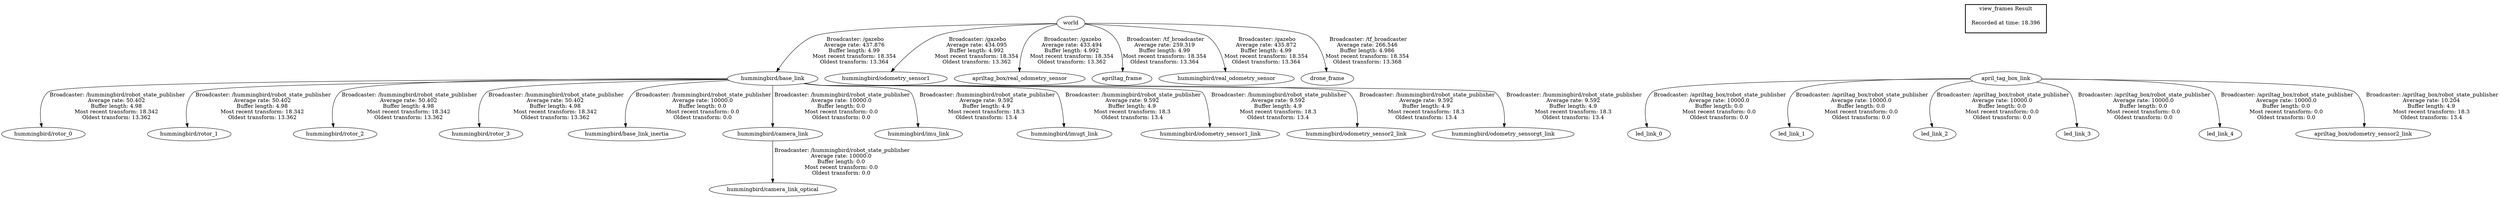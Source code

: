 digraph G {
"hummingbird/base_link" -> "hummingbird/rotor_0"[label=" Broadcaster: /hummingbird/robot_state_publisher\nAverage rate: 50.402\nBuffer length: 4.98\nMost recent transform: 18.342\nOldest transform: 13.362\n"];
"world" -> "hummingbird/base_link"[label=" Broadcaster: /gazebo\nAverage rate: 437.876\nBuffer length: 4.99\nMost recent transform: 18.354\nOldest transform: 13.364\n"];
"hummingbird/base_link" -> "hummingbird/rotor_1"[label=" Broadcaster: /hummingbird/robot_state_publisher\nAverage rate: 50.402\nBuffer length: 4.98\nMost recent transform: 18.342\nOldest transform: 13.362\n"];
"hummingbird/base_link" -> "hummingbird/rotor_2"[label=" Broadcaster: /hummingbird/robot_state_publisher\nAverage rate: 50.402\nBuffer length: 4.98\nMost recent transform: 18.342\nOldest transform: 13.362\n"];
"hummingbird/base_link" -> "hummingbird/rotor_3"[label=" Broadcaster: /hummingbird/robot_state_publisher\nAverage rate: 50.402\nBuffer length: 4.98\nMost recent transform: 18.342\nOldest transform: 13.362\n"];
"hummingbird/base_link" -> "hummingbird/base_link_inertia"[label=" Broadcaster: /hummingbird/robot_state_publisher\nAverage rate: 10000.0\nBuffer length: 0.0\nMost recent transform: 0.0\nOldest transform: 0.0\n"];
"hummingbird/base_link" -> "hummingbird/camera_link"[label=" Broadcaster: /hummingbird/robot_state_publisher\nAverage rate: 10000.0\nBuffer length: 0.0\nMost recent transform: 0.0\nOldest transform: 0.0\n"];
"hummingbird/camera_link" -> "hummingbird/camera_link_optical"[label=" Broadcaster: /hummingbird/robot_state_publisher\nAverage rate: 10000.0\nBuffer length: 0.0\nMost recent transform: 0.0\nOldest transform: 0.0\n"];
"april_tag_box_link" -> "led_link_0"[label=" Broadcaster: /apriltag_box/robot_state_publisher\nAverage rate: 10000.0\nBuffer length: 0.0\nMost recent transform: 0.0\nOldest transform: 0.0\n"];
"april_tag_box_link" -> "led_link_1"[label=" Broadcaster: /apriltag_box/robot_state_publisher\nAverage rate: 10000.0\nBuffer length: 0.0\nMost recent transform: 0.0\nOldest transform: 0.0\n"];
"april_tag_box_link" -> "led_link_2"[label=" Broadcaster: /apriltag_box/robot_state_publisher\nAverage rate: 10000.0\nBuffer length: 0.0\nMost recent transform: 0.0\nOldest transform: 0.0\n"];
"april_tag_box_link" -> "led_link_3"[label=" Broadcaster: /apriltag_box/robot_state_publisher\nAverage rate: 10000.0\nBuffer length: 0.0\nMost recent transform: 0.0\nOldest transform: 0.0\n"];
"april_tag_box_link" -> "led_link_4"[label=" Broadcaster: /apriltag_box/robot_state_publisher\nAverage rate: 10000.0\nBuffer length: 0.0\nMost recent transform: 0.0\nOldest transform: 0.0\n"];
"world" -> "hummingbird/odometry_sensor1"[label=" Broadcaster: /gazebo\nAverage rate: 434.095\nBuffer length: 4.992\nMost recent transform: 18.354\nOldest transform: 13.362\n"];
"world" -> "apriltag_box/real_odometry_sensor"[label=" Broadcaster: /gazebo\nAverage rate: 433.494\nBuffer length: 4.992\nMost recent transform: 18.354\nOldest transform: 13.362\n"];
"world" -> "apriltag_frame"[label=" Broadcaster: /tf_broadcaster\nAverage rate: 259.319\nBuffer length: 4.99\nMost recent transform: 18.354\nOldest transform: 13.364\n"];
"world" -> "hummingbird/real_odometry_sensor"[label=" Broadcaster: /gazebo\nAverage rate: 435.872\nBuffer length: 4.99\nMost recent transform: 18.354\nOldest transform: 13.364\n"];
"world" -> "drone_frame"[label=" Broadcaster: /tf_broadcaster\nAverage rate: 266.546\nBuffer length: 4.986\nMost recent transform: 18.354\nOldest transform: 13.368\n"];
"hummingbird/base_link" -> "hummingbird/imu_link"[label=" Broadcaster: /hummingbird/robot_state_publisher\nAverage rate: 9.592\nBuffer length: 4.9\nMost recent transform: 18.3\nOldest transform: 13.4\n"];
"hummingbird/base_link" -> "hummingbird/imugt_link"[label=" Broadcaster: /hummingbird/robot_state_publisher\nAverage rate: 9.592\nBuffer length: 4.9\nMost recent transform: 18.3\nOldest transform: 13.4\n"];
"hummingbird/base_link" -> "hummingbird/odometry_sensor1_link"[label=" Broadcaster: /hummingbird/robot_state_publisher\nAverage rate: 9.592\nBuffer length: 4.9\nMost recent transform: 18.3\nOldest transform: 13.4\n"];
"hummingbird/base_link" -> "hummingbird/odometry_sensor2_link"[label=" Broadcaster: /hummingbird/robot_state_publisher\nAverage rate: 9.592\nBuffer length: 4.9\nMost recent transform: 18.3\nOldest transform: 13.4\n"];
"hummingbird/base_link" -> "hummingbird/odometry_sensorgt_link"[label=" Broadcaster: /hummingbird/robot_state_publisher\nAverage rate: 9.592\nBuffer length: 4.9\nMost recent transform: 18.3\nOldest transform: 13.4\n"];
"april_tag_box_link" -> "apriltag_box/odometry_sensor2_link"[label=" Broadcaster: /apriltag_box/robot_state_publisher\nAverage rate: 10.204\nBuffer length: 4.9\nMost recent transform: 18.3\nOldest transform: 13.4\n"];
edge [style=invis];
 subgraph cluster_legend { style=bold; color=black; label ="view_frames Result";
"Recorded at time: 18.396"[ shape=plaintext ] ;
}->"april_tag_box_link";
}